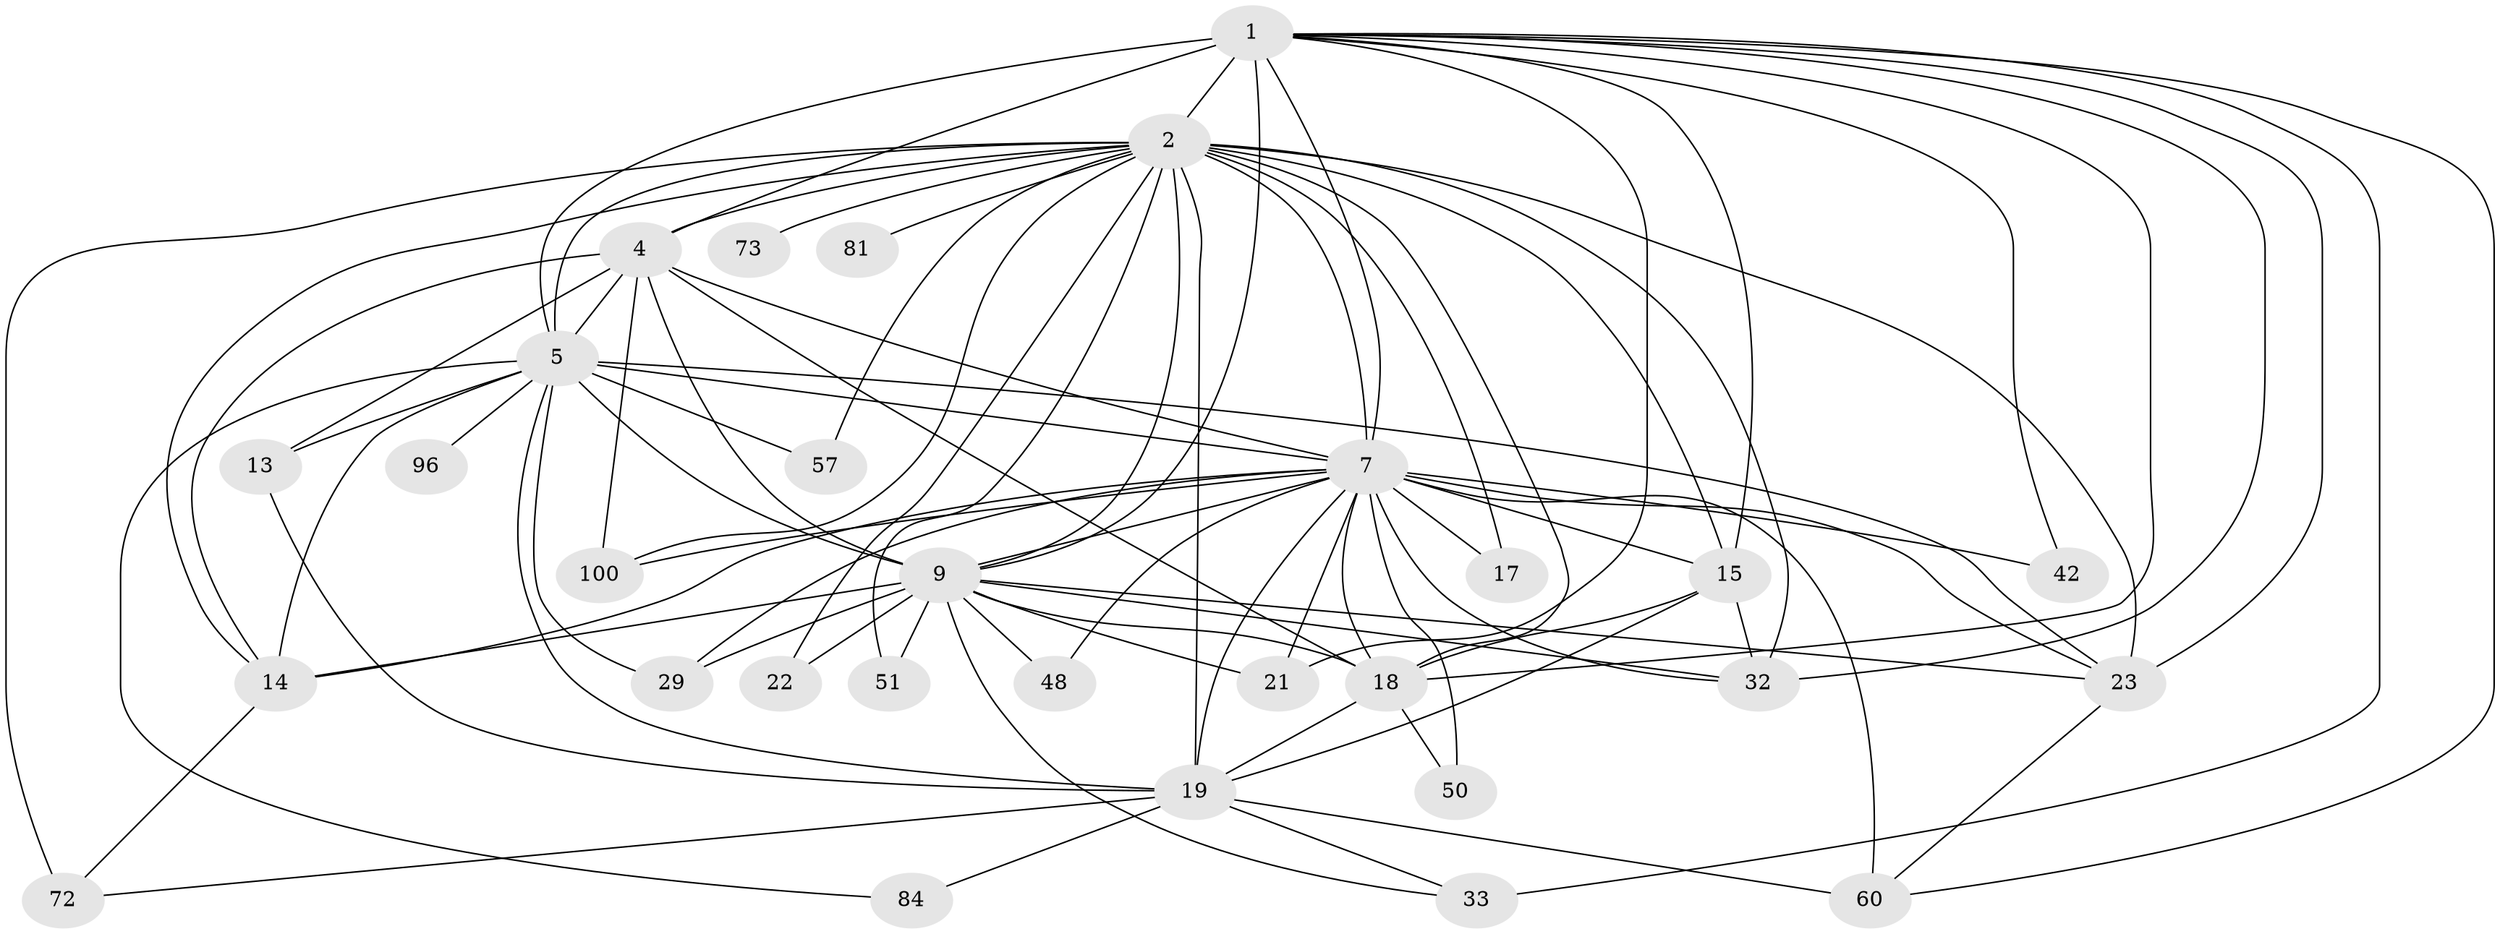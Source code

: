 // original degree distribution, {24: 0.00980392156862745, 14: 0.00980392156862745, 26: 0.00980392156862745, 15: 0.0196078431372549, 17: 0.0196078431372549, 19: 0.00980392156862745, 23: 0.00980392156862745, 27: 0.00980392156862745, 6: 0.029411764705882353, 4: 0.049019607843137254, 3: 0.27450980392156865, 9: 0.00980392156862745, 2: 0.4803921568627451, 5: 0.049019607843137254, 7: 0.00980392156862745}
// Generated by graph-tools (version 1.1) at 2025/17/03/04/25 18:17:39]
// undirected, 30 vertices, 85 edges
graph export_dot {
graph [start="1"]
  node [color=gray90,style=filled];
  1 [super="+6+16+27+31"];
  2 [super="+45+35+3+24"];
  4;
  5 [super="+8+46+90"];
  7 [super="+83+28+10+36+30"];
  9 [super="+47+79"];
  13;
  14 [super="+40+26"];
  15 [super="+54"];
  17;
  18 [super="+89+61+58+49"];
  19 [super="+20+37"];
  21;
  22;
  23 [super="+25+62"];
  29 [super="+52"];
  32 [super="+102+71"];
  33 [super="+38"];
  42;
  48;
  50;
  51;
  57;
  60 [super="+76+65"];
  72 [super="+78"];
  73;
  81;
  84;
  96;
  100 [super="+101"];
  1 -- 2 [weight=9];
  1 -- 4 [weight=2];
  1 -- 5 [weight=8];
  1 -- 7 [weight=7];
  1 -- 9 [weight=3];
  1 -- 33 [weight=2];
  1 -- 42;
  1 -- 32;
  1 -- 21;
  1 -- 23 [weight=2];
  1 -- 18 [weight=2];
  1 -- 60;
  1 -- 15;
  2 -- 4 [weight=2];
  2 -- 5 [weight=7];
  2 -- 7 [weight=11];
  2 -- 9 [weight=3];
  2 -- 18 [weight=2];
  2 -- 15 [weight=3];
  2 -- 72;
  2 -- 81 [weight=2];
  2 -- 57;
  2 -- 73;
  2 -- 14;
  2 -- 17;
  2 -- 22;
  2 -- 32 [weight=2];
  2 -- 100;
  2 -- 51;
  2 -- 19;
  2 -- 23;
  4 -- 5 [weight=2];
  4 -- 7 [weight=2];
  4 -- 9 [weight=2];
  4 -- 13;
  4 -- 18 [weight=2];
  4 -- 100;
  4 -- 14;
  5 -- 7 [weight=5];
  5 -- 9 [weight=2];
  5 -- 13;
  5 -- 29;
  5 -- 96;
  5 -- 14;
  5 -- 84;
  5 -- 23 [weight=2];
  5 -- 57;
  5 -- 19;
  7 -- 9 [weight=2];
  7 -- 18;
  7 -- 15 [weight=2];
  7 -- 17;
  7 -- 19 [weight=2];
  7 -- 21;
  7 -- 29;
  7 -- 32;
  7 -- 100;
  7 -- 42;
  7 -- 48;
  7 -- 50;
  7 -- 60 [weight=2];
  7 -- 14;
  7 -- 23;
  9 -- 18 [weight=2];
  9 -- 21;
  9 -- 22;
  9 -- 23;
  9 -- 32;
  9 -- 33;
  9 -- 48;
  9 -- 51;
  9 -- 14;
  9 -- 29;
  13 -- 19;
  14 -- 72;
  15 -- 32;
  15 -- 19;
  15 -- 18;
  18 -- 19;
  18 -- 50;
  19 -- 72;
  19 -- 33;
  19 -- 84;
  19 -- 60;
  23 -- 60;
}

